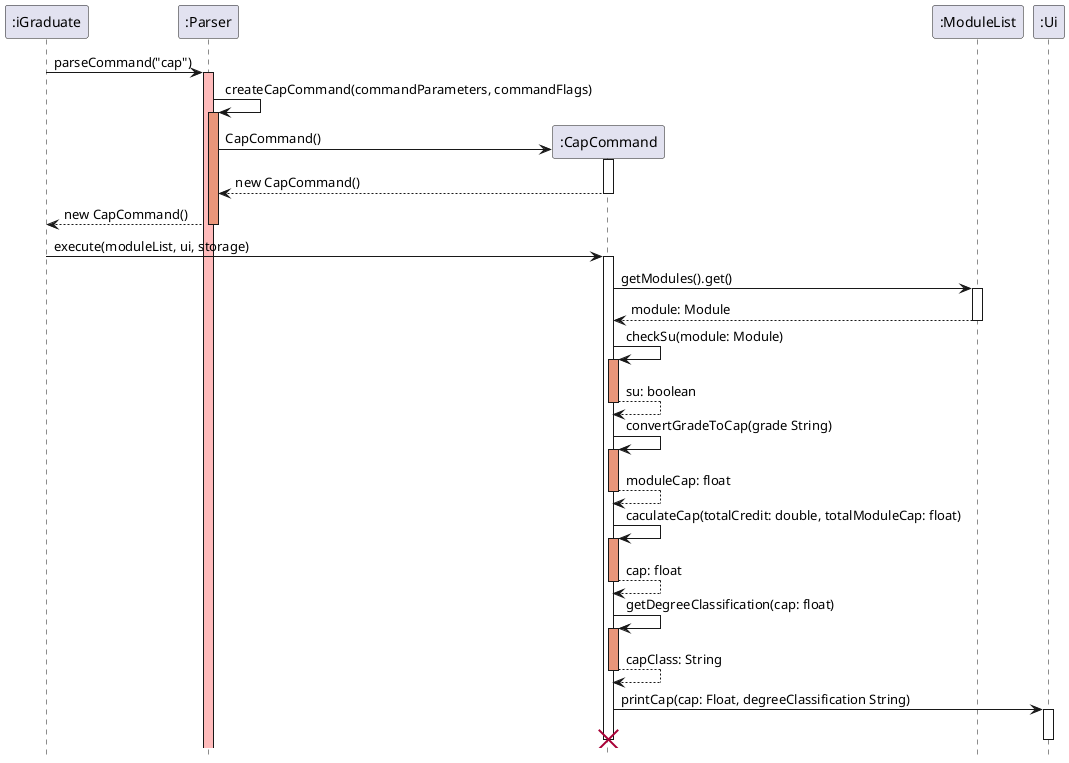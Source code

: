 @startuml
hide footbox

participant ":iGraduate" as iGraduate
participant ":Parser" as Parser
participant ":CapCommand" as CapCommand
participant ":ModuleList" as ModuleList
participant ":Ui" as Ui

iGraduate -> Parser: parseCommand("cap")
activate Parser #FFBBBB

Parser -> Parser: createCapCommand(commandParameters, commandFlags)
activate Parser #DarkSalmon

create CapCommand
Parser -> CapCommand: CapCommand()
activate CapCommand
CapCommand --> Parser: new CapCommand()
deactivate CapCommand

Parser --> iGraduate: new CapCommand()
deactivate Parser

iGraduate -> CapCommand: execute(moduleList, ui, storage)
activate CapCommand

CapCommand -> ModuleList: getModules().get()
activate ModuleList
ModuleList --> CapCommand: module: Module
deactivate ModuleList

CapCommand -> CapCommand:checkSu(module: Module)
activate CapCommand #DarkSalmon
return su: boolean

CapCommand -> CapCommand:convertGradeToCap(grade String)
activate CapCommand #DarkSalmon
return moduleCap: float

CapCommand -> CapCommand:caculateCap(totalCredit: double, totalModuleCap: float)
activate CapCommand #DarkSalmon
return cap: float

CapCommand -> CapCommand:getDegreeClassification(cap: float)
activate CapCommand #DarkSalmon
return capClass: String

CapCommand -> Ui: printCap(cap: Float, degreeClassification String)
activate Ui
deactivate Ui
destroy CapCommand

@enduml